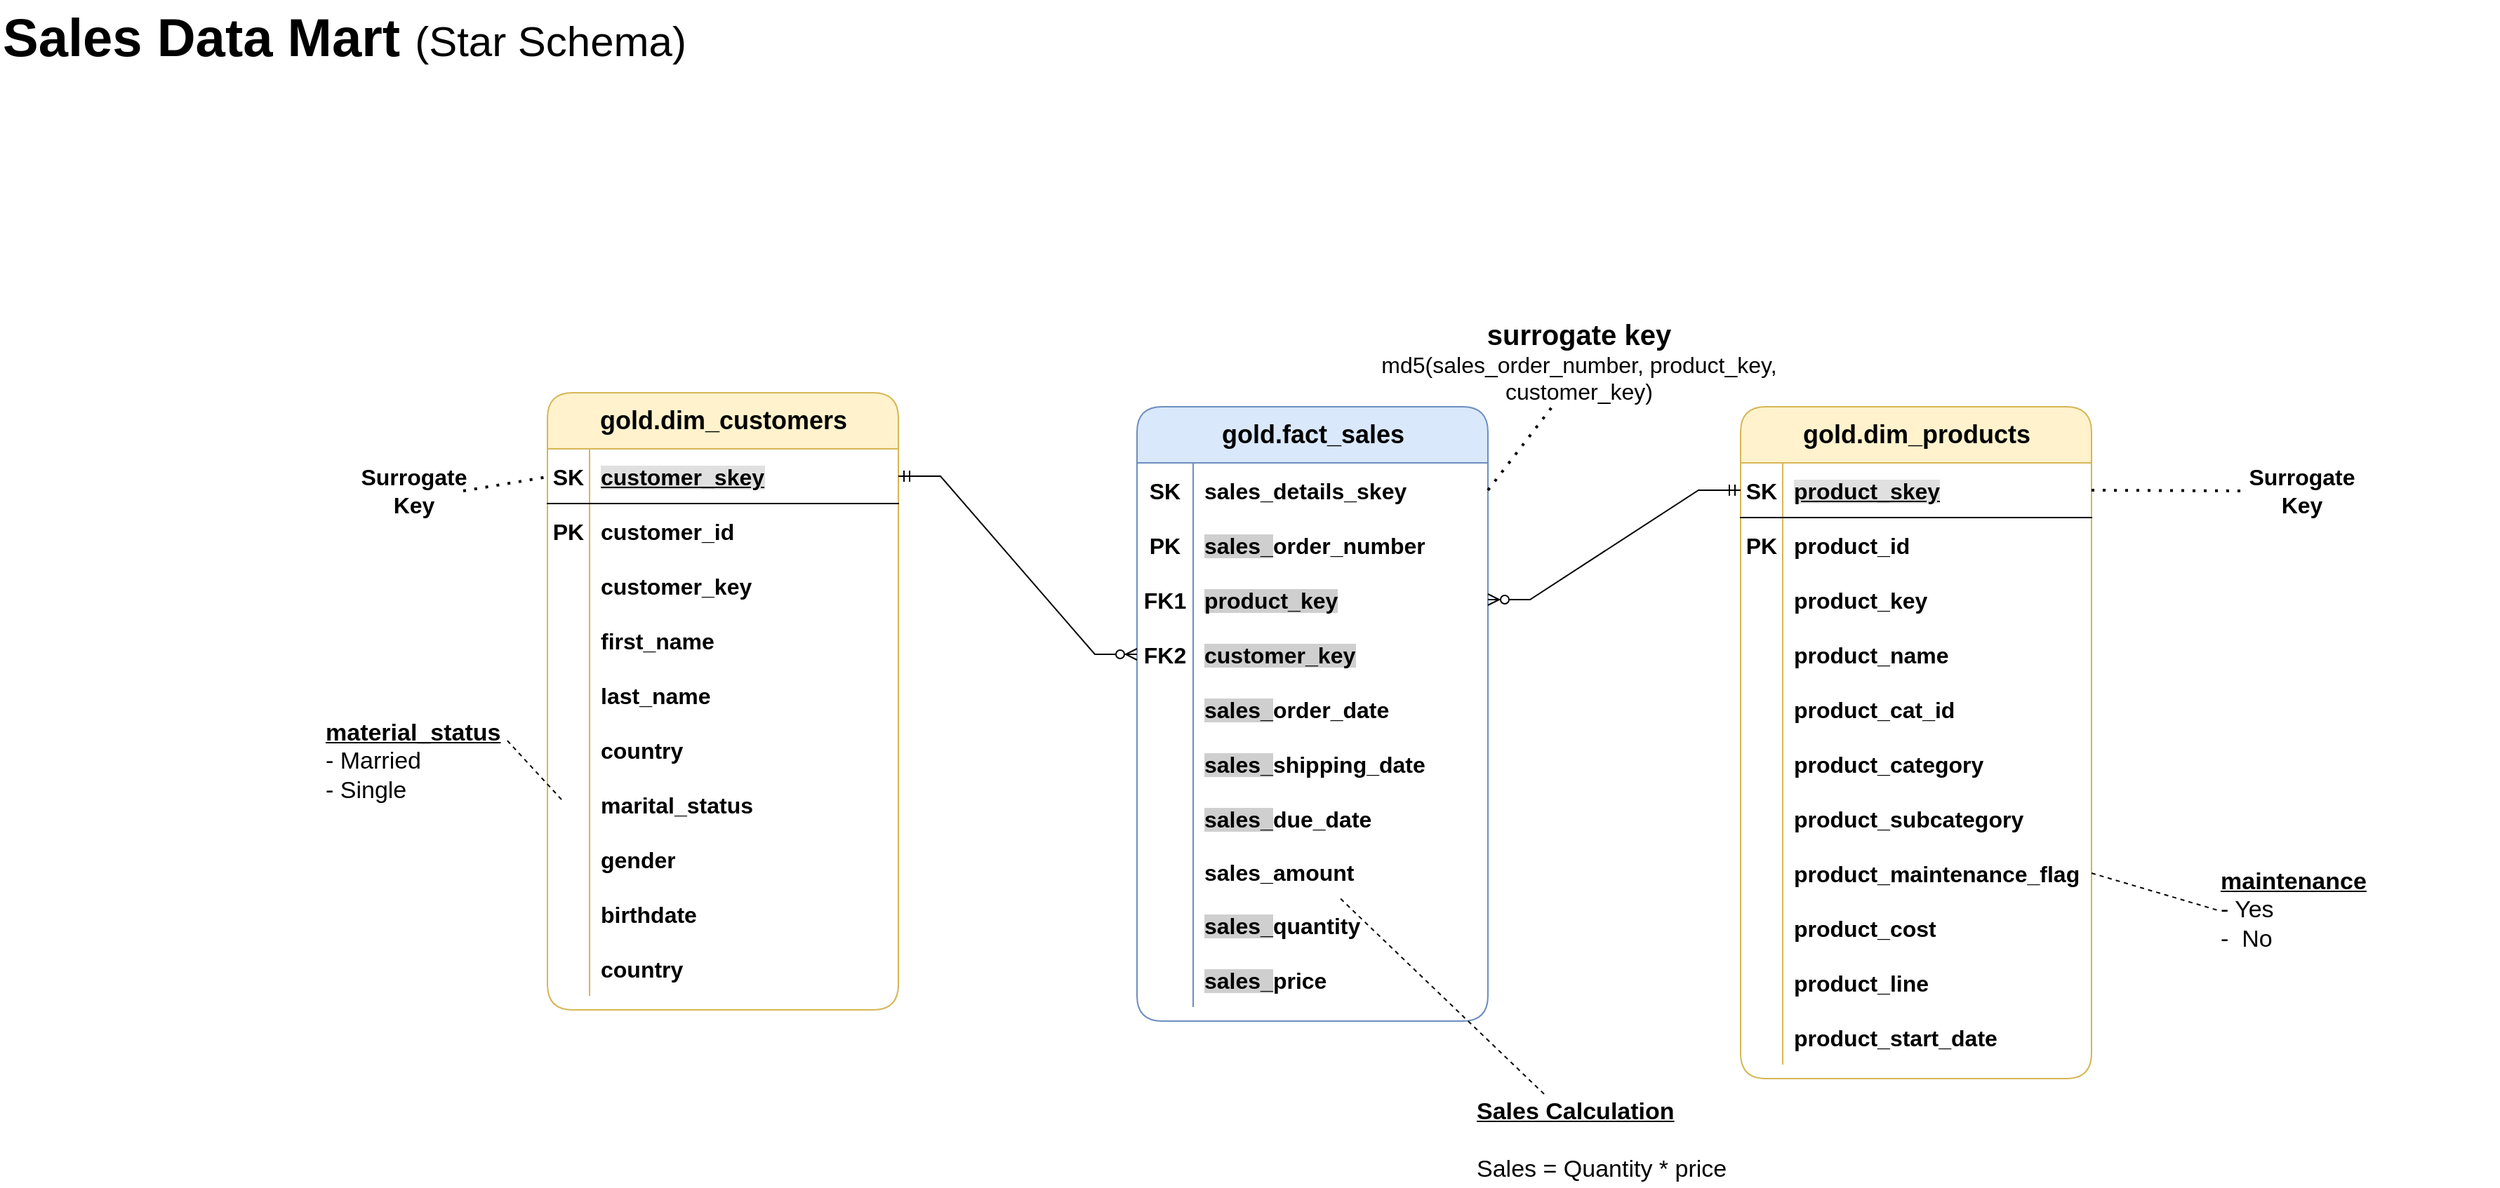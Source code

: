 <mxfile version="26.0.16">
  <diagram name="Sales Data Mart " id="hLIjLHAYCb3o381HsihC">
    <mxGraphModel dx="954" dy="1822" grid="1" gridSize="10" guides="1" tooltips="1" connect="1" arrows="1" fold="1" page="1" pageScale="1" pageWidth="1920" pageHeight="1200" math="0" shadow="0">
      <root>
        <mxCell id="3UP7FawPSVQ9M-GqKKiO-0" />
        <mxCell id="3UP7FawPSVQ9M-GqKKiO-1" parent="3UP7FawPSVQ9M-GqKKiO-0" />
        <mxCell id="3UP7FawPSVQ9M-GqKKiO-40" value="&lt;font style=&quot;&quot;&gt;&lt;b style=&quot;font-size: 38px;&quot;&gt;Sales Data Mart &lt;/b&gt;&lt;font style=&quot;font-size: 30px;&quot;&gt;(Star Schema)&lt;/font&gt;&lt;br style=&quot;font-size: 38px;&quot;&gt;&lt;/font&gt;" style="text;html=1;strokeColor=none;fillColor=none;align=left;verticalAlign=middle;whiteSpace=wrap;rounded=1;fontSize=38;fontFamily=Helvetica;" parent="3UP7FawPSVQ9M-GqKKiO-1" vertex="1">
          <mxGeometry x="40" y="-1170" width="610" height="54" as="geometry" />
        </mxCell>
        <mxCell id="R6O-aEDRoKmDsrgJR9yp-0" value="&lt;font style=&quot;font-size: 18px;&quot;&gt;gold.dim_customers&lt;/font&gt;" style="shape=table;startSize=40;container=1;collapsible=1;childLayout=tableLayout;fixedRows=1;rowLines=0;fontStyle=1;align=center;resizeLast=1;html=1;rounded=1;fillColor=#fff2cc;strokeColor=#d6b656;" parent="3UP7FawPSVQ9M-GqKKiO-1" vertex="1">
          <mxGeometry x="430" y="-890" width="250" height="440" as="geometry" />
        </mxCell>
        <mxCell id="R6O-aEDRoKmDsrgJR9yp-1" value="" style="shape=tableRow;horizontal=0;startSize=0;swimlaneHead=0;swimlaneBody=0;fillColor=none;collapsible=0;dropTarget=0;points=[[0,0.5],[1,0.5]];portConstraint=eastwest;top=0;left=0;right=0;bottom=1;rounded=1;fontStyle=1;fontSize=16;" parent="R6O-aEDRoKmDsrgJR9yp-0" vertex="1">
          <mxGeometry y="40" width="250" height="39" as="geometry" />
        </mxCell>
        <mxCell id="R6O-aEDRoKmDsrgJR9yp-2" value="SK" style="shape=partialRectangle;connectable=0;fillColor=none;top=0;left=0;bottom=0;right=0;fontStyle=1;overflow=hidden;whiteSpace=wrap;html=1;rounded=1;fontSize=16;" parent="R6O-aEDRoKmDsrgJR9yp-1" vertex="1">
          <mxGeometry width="30" height="39" as="geometry">
            <mxRectangle width="30" height="39" as="alternateBounds" />
          </mxGeometry>
        </mxCell>
        <mxCell id="R6O-aEDRoKmDsrgJR9yp-3" value="&lt;span style=&quot;background-color: rgb(224, 224, 224);&quot;&gt;customer_skey&lt;/span&gt;" style="shape=partialRectangle;connectable=0;fillColor=none;top=0;left=0;bottom=0;right=0;align=left;spacingLeft=6;fontStyle=5;overflow=hidden;whiteSpace=wrap;html=1;rounded=1;fontSize=16;" parent="R6O-aEDRoKmDsrgJR9yp-1" vertex="1">
          <mxGeometry x="30" width="220" height="39" as="geometry">
            <mxRectangle width="220" height="39" as="alternateBounds" />
          </mxGeometry>
        </mxCell>
        <mxCell id="R6O-aEDRoKmDsrgJR9yp-4" value="" style="shape=tableRow;horizontal=0;startSize=0;swimlaneHead=0;swimlaneBody=0;fillColor=none;collapsible=0;dropTarget=0;points=[[0,0.5],[1,0.5]];portConstraint=eastwest;top=0;left=0;right=0;bottom=0;rounded=1;fontStyle=1;fontSize=16;" parent="R6O-aEDRoKmDsrgJR9yp-0" vertex="1">
          <mxGeometry y="79" width="250" height="39" as="geometry" />
        </mxCell>
        <mxCell id="R6O-aEDRoKmDsrgJR9yp-5" value="PK" style="shape=partialRectangle;connectable=0;fillColor=none;top=0;left=0;bottom=0;right=0;editable=1;overflow=hidden;whiteSpace=wrap;html=1;rounded=1;fontStyle=1;fontSize=16;" parent="R6O-aEDRoKmDsrgJR9yp-4" vertex="1">
          <mxGeometry width="30" height="39" as="geometry">
            <mxRectangle width="30" height="39" as="alternateBounds" />
          </mxGeometry>
        </mxCell>
        <mxCell id="R6O-aEDRoKmDsrgJR9yp-6" value="customer_id" style="shape=partialRectangle;connectable=0;fillColor=none;top=0;left=0;bottom=0;right=0;align=left;spacingLeft=6;overflow=hidden;whiteSpace=wrap;html=1;rounded=1;fontStyle=1;fontSize=16;" parent="R6O-aEDRoKmDsrgJR9yp-4" vertex="1">
          <mxGeometry x="30" width="220" height="39" as="geometry">
            <mxRectangle width="220" height="39" as="alternateBounds" />
          </mxGeometry>
        </mxCell>
        <mxCell id="R6O-aEDRoKmDsrgJR9yp-7" value="" style="shape=tableRow;horizontal=0;startSize=0;swimlaneHead=0;swimlaneBody=0;fillColor=none;collapsible=0;dropTarget=0;points=[[0,0.5],[1,0.5]];portConstraint=eastwest;top=0;left=0;right=0;bottom=0;rounded=1;fontStyle=1;fontSize=16;" parent="R6O-aEDRoKmDsrgJR9yp-0" vertex="1">
          <mxGeometry y="118" width="250" height="39" as="geometry" />
        </mxCell>
        <mxCell id="R6O-aEDRoKmDsrgJR9yp-8" value="" style="shape=partialRectangle;connectable=0;fillColor=none;top=0;left=0;bottom=0;right=0;editable=1;overflow=hidden;whiteSpace=wrap;html=1;rounded=1;fontStyle=1;fontSize=16;" parent="R6O-aEDRoKmDsrgJR9yp-7" vertex="1">
          <mxGeometry width="30" height="39" as="geometry">
            <mxRectangle width="30" height="39" as="alternateBounds" />
          </mxGeometry>
        </mxCell>
        <mxCell id="R6O-aEDRoKmDsrgJR9yp-9" value="customer_key" style="shape=partialRectangle;connectable=0;fillColor=none;top=0;left=0;bottom=0;right=0;align=left;spacingLeft=6;overflow=hidden;whiteSpace=wrap;html=1;rounded=1;fontStyle=1;fontSize=16;" parent="R6O-aEDRoKmDsrgJR9yp-7" vertex="1">
          <mxGeometry x="30" width="220" height="39" as="geometry">
            <mxRectangle width="220" height="39" as="alternateBounds" />
          </mxGeometry>
        </mxCell>
        <mxCell id="R6O-aEDRoKmDsrgJR9yp-10" value="" style="shape=tableRow;horizontal=0;startSize=0;swimlaneHead=0;swimlaneBody=0;fillColor=none;collapsible=0;dropTarget=0;points=[[0,0.5],[1,0.5]];portConstraint=eastwest;top=0;left=0;right=0;bottom=0;rounded=1;fontStyle=1;fontSize=16;" parent="R6O-aEDRoKmDsrgJR9yp-0" vertex="1">
          <mxGeometry y="157" width="250" height="39" as="geometry" />
        </mxCell>
        <mxCell id="R6O-aEDRoKmDsrgJR9yp-11" value="" style="shape=partialRectangle;connectable=0;fillColor=none;top=0;left=0;bottom=0;right=0;editable=1;overflow=hidden;whiteSpace=wrap;html=1;rounded=1;fontStyle=1;fontSize=16;" parent="R6O-aEDRoKmDsrgJR9yp-10" vertex="1">
          <mxGeometry width="30" height="39" as="geometry">
            <mxRectangle width="30" height="39" as="alternateBounds" />
          </mxGeometry>
        </mxCell>
        <mxCell id="R6O-aEDRoKmDsrgJR9yp-12" value="first_name" style="shape=partialRectangle;connectable=0;fillColor=none;top=0;left=0;bottom=0;right=0;align=left;spacingLeft=6;overflow=hidden;whiteSpace=wrap;html=1;rounded=1;fontStyle=1;fontSize=16;" parent="R6O-aEDRoKmDsrgJR9yp-10" vertex="1">
          <mxGeometry x="30" width="220" height="39" as="geometry">
            <mxRectangle width="220" height="39" as="alternateBounds" />
          </mxGeometry>
        </mxCell>
        <mxCell id="R6O-aEDRoKmDsrgJR9yp-13" value="" style="shape=tableRow;horizontal=0;startSize=0;swimlaneHead=0;swimlaneBody=0;fillColor=none;collapsible=0;dropTarget=0;points=[[0,0.5],[1,0.5]];portConstraint=eastwest;top=0;left=0;right=0;bottom=0;rounded=1;fontStyle=1;fontSize=16;" parent="R6O-aEDRoKmDsrgJR9yp-0" vertex="1">
          <mxGeometry y="196" width="250" height="39" as="geometry" />
        </mxCell>
        <mxCell id="R6O-aEDRoKmDsrgJR9yp-14" value="" style="shape=partialRectangle;connectable=0;fillColor=none;top=0;left=0;bottom=0;right=0;editable=1;overflow=hidden;whiteSpace=wrap;html=1;rounded=1;fontStyle=1;fontSize=16;" parent="R6O-aEDRoKmDsrgJR9yp-13" vertex="1">
          <mxGeometry width="30" height="39" as="geometry">
            <mxRectangle width="30" height="39" as="alternateBounds" />
          </mxGeometry>
        </mxCell>
        <mxCell id="R6O-aEDRoKmDsrgJR9yp-15" value="last_name" style="shape=partialRectangle;connectable=0;fillColor=none;top=0;left=0;bottom=0;right=0;align=left;spacingLeft=6;overflow=hidden;whiteSpace=wrap;html=1;rounded=1;fontStyle=1;fontSize=16;" parent="R6O-aEDRoKmDsrgJR9yp-13" vertex="1">
          <mxGeometry x="30" width="220" height="39" as="geometry">
            <mxRectangle width="220" height="39" as="alternateBounds" />
          </mxGeometry>
        </mxCell>
        <mxCell id="R6O-aEDRoKmDsrgJR9yp-19" value="" style="shape=tableRow;horizontal=0;startSize=0;swimlaneHead=0;swimlaneBody=0;fillColor=none;collapsible=0;dropTarget=0;points=[[0,0.5],[1,0.5]];portConstraint=eastwest;top=0;left=0;right=0;bottom=0;rounded=1;fontStyle=1;fontSize=16;" parent="R6O-aEDRoKmDsrgJR9yp-0" vertex="1">
          <mxGeometry y="235" width="250" height="39" as="geometry" />
        </mxCell>
        <mxCell id="R6O-aEDRoKmDsrgJR9yp-20" value="" style="shape=partialRectangle;connectable=0;fillColor=none;top=0;left=0;bottom=0;right=0;editable=1;overflow=hidden;whiteSpace=wrap;html=1;rounded=1;fontStyle=1;fontSize=16;" parent="R6O-aEDRoKmDsrgJR9yp-19" vertex="1">
          <mxGeometry width="30" height="39" as="geometry">
            <mxRectangle width="30" height="39" as="alternateBounds" />
          </mxGeometry>
        </mxCell>
        <mxCell id="R6O-aEDRoKmDsrgJR9yp-21" value="country" style="shape=partialRectangle;connectable=0;fillColor=none;top=0;left=0;bottom=0;right=0;align=left;spacingLeft=6;overflow=hidden;whiteSpace=wrap;html=1;rounded=1;fontStyle=1;fontSize=16;" parent="R6O-aEDRoKmDsrgJR9yp-19" vertex="1">
          <mxGeometry x="30" width="220" height="39" as="geometry">
            <mxRectangle width="220" height="39" as="alternateBounds" />
          </mxGeometry>
        </mxCell>
        <mxCell id="R6O-aEDRoKmDsrgJR9yp-22" value="" style="shape=tableRow;horizontal=0;startSize=0;swimlaneHead=0;swimlaneBody=0;fillColor=none;collapsible=0;dropTarget=0;points=[[0,0.5],[1,0.5]];portConstraint=eastwest;top=0;left=0;right=0;bottom=0;rounded=1;fontStyle=1;fontSize=16;" parent="R6O-aEDRoKmDsrgJR9yp-0" vertex="1">
          <mxGeometry y="274" width="250" height="39" as="geometry" />
        </mxCell>
        <mxCell id="R6O-aEDRoKmDsrgJR9yp-23" value="" style="shape=partialRectangle;connectable=0;fillColor=none;top=0;left=0;bottom=0;right=0;editable=1;overflow=hidden;whiteSpace=wrap;html=1;rounded=1;fontStyle=1;fontSize=16;" parent="R6O-aEDRoKmDsrgJR9yp-22" vertex="1">
          <mxGeometry width="30" height="39" as="geometry">
            <mxRectangle width="30" height="39" as="alternateBounds" />
          </mxGeometry>
        </mxCell>
        <mxCell id="R6O-aEDRoKmDsrgJR9yp-24" value="marital_status" style="shape=partialRectangle;connectable=0;fillColor=none;top=0;left=0;bottom=0;right=0;align=left;spacingLeft=6;overflow=hidden;whiteSpace=wrap;html=1;rounded=1;fontStyle=1;fontSize=16;" parent="R6O-aEDRoKmDsrgJR9yp-22" vertex="1">
          <mxGeometry x="30" width="220" height="39" as="geometry">
            <mxRectangle width="220" height="39" as="alternateBounds" />
          </mxGeometry>
        </mxCell>
        <mxCell id="R6O-aEDRoKmDsrgJR9yp-25" value="" style="shape=tableRow;horizontal=0;startSize=0;swimlaneHead=0;swimlaneBody=0;fillColor=none;collapsible=0;dropTarget=0;points=[[0,0.5],[1,0.5]];portConstraint=eastwest;top=0;left=0;right=0;bottom=0;rounded=1;fontStyle=1;fontSize=16;" parent="R6O-aEDRoKmDsrgJR9yp-0" vertex="1">
          <mxGeometry y="313" width="250" height="39" as="geometry" />
        </mxCell>
        <mxCell id="R6O-aEDRoKmDsrgJR9yp-26" value="" style="shape=partialRectangle;connectable=0;fillColor=none;top=0;left=0;bottom=0;right=0;editable=1;overflow=hidden;whiteSpace=wrap;html=1;rounded=1;fontStyle=1;fontSize=16;" parent="R6O-aEDRoKmDsrgJR9yp-25" vertex="1">
          <mxGeometry width="30" height="39" as="geometry">
            <mxRectangle width="30" height="39" as="alternateBounds" />
          </mxGeometry>
        </mxCell>
        <mxCell id="R6O-aEDRoKmDsrgJR9yp-27" value="gender" style="shape=partialRectangle;connectable=0;fillColor=none;top=0;left=0;bottom=0;right=0;align=left;spacingLeft=6;overflow=hidden;whiteSpace=wrap;html=1;rounded=1;fontStyle=1;fontSize=16;" parent="R6O-aEDRoKmDsrgJR9yp-25" vertex="1">
          <mxGeometry x="30" width="220" height="39" as="geometry">
            <mxRectangle width="220" height="39" as="alternateBounds" />
          </mxGeometry>
        </mxCell>
        <mxCell id="R6O-aEDRoKmDsrgJR9yp-28" value="" style="shape=tableRow;horizontal=0;startSize=0;swimlaneHead=0;swimlaneBody=0;fillColor=none;collapsible=0;dropTarget=0;points=[[0,0.5],[1,0.5]];portConstraint=eastwest;top=0;left=0;right=0;bottom=0;rounded=1;fontStyle=1;fontSize=16;" parent="R6O-aEDRoKmDsrgJR9yp-0" vertex="1">
          <mxGeometry y="352" width="250" height="39" as="geometry" />
        </mxCell>
        <mxCell id="R6O-aEDRoKmDsrgJR9yp-29" value="" style="shape=partialRectangle;connectable=0;fillColor=none;top=0;left=0;bottom=0;right=0;editable=1;overflow=hidden;whiteSpace=wrap;html=1;rounded=1;fontStyle=1;fontSize=16;" parent="R6O-aEDRoKmDsrgJR9yp-28" vertex="1">
          <mxGeometry width="30" height="39" as="geometry">
            <mxRectangle width="30" height="39" as="alternateBounds" />
          </mxGeometry>
        </mxCell>
        <mxCell id="R6O-aEDRoKmDsrgJR9yp-30" value="birthdate" style="shape=partialRectangle;connectable=0;fillColor=none;top=0;left=0;bottom=0;right=0;align=left;spacingLeft=6;overflow=hidden;whiteSpace=wrap;html=1;rounded=1;fontStyle=1;fontSize=16;" parent="R6O-aEDRoKmDsrgJR9yp-28" vertex="1">
          <mxGeometry x="30" width="220" height="39" as="geometry">
            <mxRectangle width="220" height="39" as="alternateBounds" />
          </mxGeometry>
        </mxCell>
        <mxCell id="R6O-aEDRoKmDsrgJR9yp-59" value="" style="shape=tableRow;horizontal=0;startSize=0;swimlaneHead=0;swimlaneBody=0;fillColor=none;collapsible=0;dropTarget=0;points=[[0,0.5],[1,0.5]];portConstraint=eastwest;top=0;left=0;right=0;bottom=0;rounded=1;fontStyle=1;fontSize=16;" parent="R6O-aEDRoKmDsrgJR9yp-0" vertex="1">
          <mxGeometry y="391" width="250" height="39" as="geometry" />
        </mxCell>
        <mxCell id="R6O-aEDRoKmDsrgJR9yp-60" value="" style="shape=partialRectangle;connectable=0;fillColor=none;top=0;left=0;bottom=0;right=0;editable=1;overflow=hidden;whiteSpace=wrap;html=1;rounded=1;fontStyle=1;fontSize=16;" parent="R6O-aEDRoKmDsrgJR9yp-59" vertex="1">
          <mxGeometry width="30" height="39" as="geometry">
            <mxRectangle width="30" height="39" as="alternateBounds" />
          </mxGeometry>
        </mxCell>
        <mxCell id="R6O-aEDRoKmDsrgJR9yp-61" value="country" style="shape=partialRectangle;connectable=0;fillColor=none;top=0;left=0;bottom=0;right=0;align=left;spacingLeft=6;overflow=hidden;whiteSpace=wrap;html=1;rounded=1;fontStyle=1;fontSize=16;" parent="R6O-aEDRoKmDsrgJR9yp-59" vertex="1">
          <mxGeometry x="30" width="220" height="39" as="geometry">
            <mxRectangle width="220" height="39" as="alternateBounds" />
          </mxGeometry>
        </mxCell>
        <mxCell id="R6O-aEDRoKmDsrgJR9yp-31" value="&lt;font style=&quot;font-size: 18px;&quot;&gt;gold.dim_products&lt;/font&gt;" style="shape=table;startSize=40;container=1;collapsible=1;childLayout=tableLayout;fixedRows=1;rowLines=0;fontStyle=1;align=center;resizeLast=1;html=1;rounded=1;fillColor=#fff2cc;strokeColor=#d6b656;" parent="3UP7FawPSVQ9M-GqKKiO-1" vertex="1">
          <mxGeometry x="1280" y="-880" width="250" height="479" as="geometry" />
        </mxCell>
        <mxCell id="R6O-aEDRoKmDsrgJR9yp-32" value="" style="shape=tableRow;horizontal=0;startSize=0;swimlaneHead=0;swimlaneBody=0;fillColor=none;collapsible=0;dropTarget=0;points=[[0,0.5],[1,0.5]];portConstraint=eastwest;top=0;left=0;right=0;bottom=1;rounded=1;fontStyle=1;fontSize=16;" parent="R6O-aEDRoKmDsrgJR9yp-31" vertex="1">
          <mxGeometry y="40" width="250" height="39" as="geometry" />
        </mxCell>
        <mxCell id="R6O-aEDRoKmDsrgJR9yp-33" value="SK" style="shape=partialRectangle;connectable=0;fillColor=none;top=0;left=0;bottom=0;right=0;fontStyle=1;overflow=hidden;whiteSpace=wrap;html=1;rounded=1;fontSize=16;" parent="R6O-aEDRoKmDsrgJR9yp-32" vertex="1">
          <mxGeometry width="30" height="39" as="geometry">
            <mxRectangle width="30" height="39" as="alternateBounds" />
          </mxGeometry>
        </mxCell>
        <mxCell id="R6O-aEDRoKmDsrgJR9yp-34" value="&lt;span style=&quot;background-color: rgb(224, 224, 224);&quot;&gt;product_skey&lt;/span&gt;" style="shape=partialRectangle;connectable=0;fillColor=none;top=0;left=0;bottom=0;right=0;align=left;spacingLeft=6;fontStyle=5;overflow=hidden;whiteSpace=wrap;html=1;rounded=1;fontSize=16;" parent="R6O-aEDRoKmDsrgJR9yp-32" vertex="1">
          <mxGeometry x="30" width="220" height="39" as="geometry">
            <mxRectangle width="220" height="39" as="alternateBounds" />
          </mxGeometry>
        </mxCell>
        <mxCell id="R6O-aEDRoKmDsrgJR9yp-35" value="" style="shape=tableRow;horizontal=0;startSize=0;swimlaneHead=0;swimlaneBody=0;fillColor=none;collapsible=0;dropTarget=0;points=[[0,0.5],[1,0.5]];portConstraint=eastwest;top=0;left=0;right=0;bottom=0;rounded=1;fontStyle=1;fontSize=16;" parent="R6O-aEDRoKmDsrgJR9yp-31" vertex="1">
          <mxGeometry y="79" width="250" height="39" as="geometry" />
        </mxCell>
        <mxCell id="R6O-aEDRoKmDsrgJR9yp-36" value="PK" style="shape=partialRectangle;connectable=0;fillColor=none;top=0;left=0;bottom=0;right=0;editable=1;overflow=hidden;whiteSpace=wrap;html=1;rounded=1;fontStyle=1;fontSize=16;" parent="R6O-aEDRoKmDsrgJR9yp-35" vertex="1">
          <mxGeometry width="30" height="39" as="geometry">
            <mxRectangle width="30" height="39" as="alternateBounds" />
          </mxGeometry>
        </mxCell>
        <mxCell id="R6O-aEDRoKmDsrgJR9yp-37" value="product_id" style="shape=partialRectangle;connectable=0;fillColor=none;top=0;left=0;bottom=0;right=0;align=left;spacingLeft=6;overflow=hidden;whiteSpace=wrap;html=1;rounded=1;fontStyle=1;fontSize=16;" parent="R6O-aEDRoKmDsrgJR9yp-35" vertex="1">
          <mxGeometry x="30" width="220" height="39" as="geometry">
            <mxRectangle width="220" height="39" as="alternateBounds" />
          </mxGeometry>
        </mxCell>
        <mxCell id="R6O-aEDRoKmDsrgJR9yp-38" value="" style="shape=tableRow;horizontal=0;startSize=0;swimlaneHead=0;swimlaneBody=0;fillColor=none;collapsible=0;dropTarget=0;points=[[0,0.5],[1,0.5]];portConstraint=eastwest;top=0;left=0;right=0;bottom=0;rounded=1;fontStyle=1;fontSize=16;" parent="R6O-aEDRoKmDsrgJR9yp-31" vertex="1">
          <mxGeometry y="118" width="250" height="39" as="geometry" />
        </mxCell>
        <mxCell id="R6O-aEDRoKmDsrgJR9yp-39" value="" style="shape=partialRectangle;connectable=0;fillColor=none;top=0;left=0;bottom=0;right=0;editable=1;overflow=hidden;whiteSpace=wrap;html=1;rounded=1;fontStyle=1;fontSize=16;" parent="R6O-aEDRoKmDsrgJR9yp-38" vertex="1">
          <mxGeometry width="30" height="39" as="geometry">
            <mxRectangle width="30" height="39" as="alternateBounds" />
          </mxGeometry>
        </mxCell>
        <mxCell id="R6O-aEDRoKmDsrgJR9yp-40" value="product_key" style="shape=partialRectangle;connectable=0;fillColor=none;top=0;left=0;bottom=0;right=0;align=left;spacingLeft=6;overflow=hidden;whiteSpace=wrap;html=1;rounded=1;fontStyle=1;fontSize=16;" parent="R6O-aEDRoKmDsrgJR9yp-38" vertex="1">
          <mxGeometry x="30" width="220" height="39" as="geometry">
            <mxRectangle width="220" height="39" as="alternateBounds" />
          </mxGeometry>
        </mxCell>
        <mxCell id="R6O-aEDRoKmDsrgJR9yp-41" value="" style="shape=tableRow;horizontal=0;startSize=0;swimlaneHead=0;swimlaneBody=0;fillColor=none;collapsible=0;dropTarget=0;points=[[0,0.5],[1,0.5]];portConstraint=eastwest;top=0;left=0;right=0;bottom=0;rounded=1;fontStyle=1;fontSize=16;" parent="R6O-aEDRoKmDsrgJR9yp-31" vertex="1">
          <mxGeometry y="157" width="250" height="39" as="geometry" />
        </mxCell>
        <mxCell id="R6O-aEDRoKmDsrgJR9yp-42" value="" style="shape=partialRectangle;connectable=0;fillColor=none;top=0;left=0;bottom=0;right=0;editable=1;overflow=hidden;whiteSpace=wrap;html=1;rounded=1;fontStyle=1;fontSize=16;" parent="R6O-aEDRoKmDsrgJR9yp-41" vertex="1">
          <mxGeometry width="30" height="39" as="geometry">
            <mxRectangle width="30" height="39" as="alternateBounds" />
          </mxGeometry>
        </mxCell>
        <mxCell id="R6O-aEDRoKmDsrgJR9yp-43" value="product_name" style="shape=partialRectangle;connectable=0;fillColor=none;top=0;left=0;bottom=0;right=0;align=left;spacingLeft=6;overflow=hidden;whiteSpace=wrap;html=1;rounded=1;fontStyle=1;fontSize=16;" parent="R6O-aEDRoKmDsrgJR9yp-41" vertex="1">
          <mxGeometry x="30" width="220" height="39" as="geometry">
            <mxRectangle width="220" height="39" as="alternateBounds" />
          </mxGeometry>
        </mxCell>
        <mxCell id="R6O-aEDRoKmDsrgJR9yp-62" value="" style="shape=tableRow;horizontal=0;startSize=0;swimlaneHead=0;swimlaneBody=0;fillColor=none;collapsible=0;dropTarget=0;points=[[0,0.5],[1,0.5]];portConstraint=eastwest;top=0;left=0;right=0;bottom=0;rounded=1;fontStyle=1;fontSize=16;" parent="R6O-aEDRoKmDsrgJR9yp-31" vertex="1">
          <mxGeometry y="196" width="250" height="39" as="geometry" />
        </mxCell>
        <mxCell id="R6O-aEDRoKmDsrgJR9yp-63" value="" style="shape=partialRectangle;connectable=0;fillColor=none;top=0;left=0;bottom=0;right=0;editable=1;overflow=hidden;whiteSpace=wrap;html=1;rounded=1;fontStyle=1;fontSize=16;" parent="R6O-aEDRoKmDsrgJR9yp-62" vertex="1">
          <mxGeometry width="30" height="39" as="geometry">
            <mxRectangle width="30" height="39" as="alternateBounds" />
          </mxGeometry>
        </mxCell>
        <mxCell id="R6O-aEDRoKmDsrgJR9yp-64" value="product_cat_id" style="shape=partialRectangle;connectable=0;fillColor=none;top=0;left=0;bottom=0;right=0;align=left;spacingLeft=6;overflow=hidden;whiteSpace=wrap;html=1;rounded=1;fontStyle=1;fontSize=16;" parent="R6O-aEDRoKmDsrgJR9yp-62" vertex="1">
          <mxGeometry x="30" width="220" height="39" as="geometry">
            <mxRectangle width="220" height="39" as="alternateBounds" />
          </mxGeometry>
        </mxCell>
        <mxCell id="R6O-aEDRoKmDsrgJR9yp-44" value="" style="shape=tableRow;horizontal=0;startSize=0;swimlaneHead=0;swimlaneBody=0;fillColor=none;collapsible=0;dropTarget=0;points=[[0,0.5],[1,0.5]];portConstraint=eastwest;top=0;left=0;right=0;bottom=0;rounded=1;fontStyle=1;fontSize=16;" parent="R6O-aEDRoKmDsrgJR9yp-31" vertex="1">
          <mxGeometry y="235" width="250" height="39" as="geometry" />
        </mxCell>
        <mxCell id="R6O-aEDRoKmDsrgJR9yp-45" value="" style="shape=partialRectangle;connectable=0;fillColor=none;top=0;left=0;bottom=0;right=0;editable=1;overflow=hidden;whiteSpace=wrap;html=1;rounded=1;fontStyle=1;fontSize=16;" parent="R6O-aEDRoKmDsrgJR9yp-44" vertex="1">
          <mxGeometry width="30" height="39" as="geometry">
            <mxRectangle width="30" height="39" as="alternateBounds" />
          </mxGeometry>
        </mxCell>
        <mxCell id="R6O-aEDRoKmDsrgJR9yp-46" value="product_category" style="shape=partialRectangle;connectable=0;fillColor=none;top=0;left=0;bottom=0;right=0;align=left;spacingLeft=6;overflow=hidden;whiteSpace=wrap;html=1;rounded=1;fontStyle=1;fontSize=16;" parent="R6O-aEDRoKmDsrgJR9yp-44" vertex="1">
          <mxGeometry x="30" width="220" height="39" as="geometry">
            <mxRectangle width="220" height="39" as="alternateBounds" />
          </mxGeometry>
        </mxCell>
        <mxCell id="R6O-aEDRoKmDsrgJR9yp-47" value="" style="shape=tableRow;horizontal=0;startSize=0;swimlaneHead=0;swimlaneBody=0;fillColor=none;collapsible=0;dropTarget=0;points=[[0,0.5],[1,0.5]];portConstraint=eastwest;top=0;left=0;right=0;bottom=0;rounded=1;fontStyle=1;fontSize=16;" parent="R6O-aEDRoKmDsrgJR9yp-31" vertex="1">
          <mxGeometry y="274" width="250" height="39" as="geometry" />
        </mxCell>
        <mxCell id="R6O-aEDRoKmDsrgJR9yp-48" value="" style="shape=partialRectangle;connectable=0;fillColor=none;top=0;left=0;bottom=0;right=0;editable=1;overflow=hidden;whiteSpace=wrap;html=1;rounded=1;fontStyle=1;fontSize=16;" parent="R6O-aEDRoKmDsrgJR9yp-47" vertex="1">
          <mxGeometry width="30" height="39" as="geometry">
            <mxRectangle width="30" height="39" as="alternateBounds" />
          </mxGeometry>
        </mxCell>
        <mxCell id="R6O-aEDRoKmDsrgJR9yp-49" value="product_subcategory" style="shape=partialRectangle;connectable=0;fillColor=none;top=0;left=0;bottom=0;right=0;align=left;spacingLeft=6;overflow=hidden;whiteSpace=wrap;html=1;rounded=1;fontStyle=1;fontSize=16;" parent="R6O-aEDRoKmDsrgJR9yp-47" vertex="1">
          <mxGeometry x="30" width="220" height="39" as="geometry">
            <mxRectangle width="220" height="39" as="alternateBounds" />
          </mxGeometry>
        </mxCell>
        <mxCell id="R6O-aEDRoKmDsrgJR9yp-50" value="" style="shape=tableRow;horizontal=0;startSize=0;swimlaneHead=0;swimlaneBody=0;fillColor=none;collapsible=0;dropTarget=0;points=[[0,0.5],[1,0.5]];portConstraint=eastwest;top=0;left=0;right=0;bottom=0;rounded=1;fontStyle=1;fontSize=16;" parent="R6O-aEDRoKmDsrgJR9yp-31" vertex="1">
          <mxGeometry y="313" width="250" height="39" as="geometry" />
        </mxCell>
        <mxCell id="R6O-aEDRoKmDsrgJR9yp-51" value="" style="shape=partialRectangle;connectable=0;fillColor=none;top=0;left=0;bottom=0;right=0;editable=1;overflow=hidden;whiteSpace=wrap;html=1;rounded=1;fontStyle=1;fontSize=16;" parent="R6O-aEDRoKmDsrgJR9yp-50" vertex="1">
          <mxGeometry width="30" height="39" as="geometry">
            <mxRectangle width="30" height="39" as="alternateBounds" />
          </mxGeometry>
        </mxCell>
        <mxCell id="R6O-aEDRoKmDsrgJR9yp-52" value="product_maintenance_flag" style="shape=partialRectangle;connectable=0;fillColor=none;top=0;left=0;bottom=0;right=0;align=left;spacingLeft=6;overflow=hidden;whiteSpace=wrap;html=1;rounded=1;fontStyle=1;fontSize=16;" parent="R6O-aEDRoKmDsrgJR9yp-50" vertex="1">
          <mxGeometry x="30" width="220" height="39" as="geometry">
            <mxRectangle width="220" height="39" as="alternateBounds" />
          </mxGeometry>
        </mxCell>
        <mxCell id="R6O-aEDRoKmDsrgJR9yp-53" value="" style="shape=tableRow;horizontal=0;startSize=0;swimlaneHead=0;swimlaneBody=0;fillColor=none;collapsible=0;dropTarget=0;points=[[0,0.5],[1,0.5]];portConstraint=eastwest;top=0;left=0;right=0;bottom=0;rounded=1;fontStyle=1;fontSize=16;" parent="R6O-aEDRoKmDsrgJR9yp-31" vertex="1">
          <mxGeometry y="352" width="250" height="39" as="geometry" />
        </mxCell>
        <mxCell id="R6O-aEDRoKmDsrgJR9yp-54" value="" style="shape=partialRectangle;connectable=0;fillColor=none;top=0;left=0;bottom=0;right=0;editable=1;overflow=hidden;whiteSpace=wrap;html=1;rounded=1;fontStyle=1;fontSize=16;" parent="R6O-aEDRoKmDsrgJR9yp-53" vertex="1">
          <mxGeometry width="30" height="39" as="geometry">
            <mxRectangle width="30" height="39" as="alternateBounds" />
          </mxGeometry>
        </mxCell>
        <mxCell id="R6O-aEDRoKmDsrgJR9yp-55" value="product_cost" style="shape=partialRectangle;connectable=0;fillColor=none;top=0;left=0;bottom=0;right=0;align=left;spacingLeft=6;overflow=hidden;whiteSpace=wrap;html=1;rounded=1;fontStyle=1;fontSize=16;" parent="R6O-aEDRoKmDsrgJR9yp-53" vertex="1">
          <mxGeometry x="30" width="220" height="39" as="geometry">
            <mxRectangle width="220" height="39" as="alternateBounds" />
          </mxGeometry>
        </mxCell>
        <mxCell id="R6O-aEDRoKmDsrgJR9yp-56" value="" style="shape=tableRow;horizontal=0;startSize=0;swimlaneHead=0;swimlaneBody=0;fillColor=none;collapsible=0;dropTarget=0;points=[[0,0.5],[1,0.5]];portConstraint=eastwest;top=0;left=0;right=0;bottom=0;rounded=1;fontStyle=1;fontSize=16;" parent="R6O-aEDRoKmDsrgJR9yp-31" vertex="1">
          <mxGeometry y="391" width="250" height="39" as="geometry" />
        </mxCell>
        <mxCell id="R6O-aEDRoKmDsrgJR9yp-57" value="" style="shape=partialRectangle;connectable=0;fillColor=none;top=0;left=0;bottom=0;right=0;editable=1;overflow=hidden;whiteSpace=wrap;html=1;rounded=1;fontStyle=1;fontSize=16;" parent="R6O-aEDRoKmDsrgJR9yp-56" vertex="1">
          <mxGeometry width="30" height="39" as="geometry">
            <mxRectangle width="30" height="39" as="alternateBounds" />
          </mxGeometry>
        </mxCell>
        <mxCell id="R6O-aEDRoKmDsrgJR9yp-58" value="product_line" style="shape=partialRectangle;connectable=0;fillColor=none;top=0;left=0;bottom=0;right=0;align=left;spacingLeft=6;overflow=hidden;whiteSpace=wrap;html=1;rounded=1;fontStyle=1;fontSize=16;" parent="R6O-aEDRoKmDsrgJR9yp-56" vertex="1">
          <mxGeometry x="30" width="220" height="39" as="geometry">
            <mxRectangle width="220" height="39" as="alternateBounds" />
          </mxGeometry>
        </mxCell>
        <mxCell id="R6O-aEDRoKmDsrgJR9yp-65" value="" style="shape=tableRow;horizontal=0;startSize=0;swimlaneHead=0;swimlaneBody=0;fillColor=none;collapsible=0;dropTarget=0;points=[[0,0.5],[1,0.5]];portConstraint=eastwest;top=0;left=0;right=0;bottom=0;rounded=1;fontStyle=1;fontSize=16;" parent="R6O-aEDRoKmDsrgJR9yp-31" vertex="1">
          <mxGeometry y="430" width="250" height="39" as="geometry" />
        </mxCell>
        <mxCell id="R6O-aEDRoKmDsrgJR9yp-66" value="" style="shape=partialRectangle;connectable=0;fillColor=none;top=0;left=0;bottom=0;right=0;editable=1;overflow=hidden;whiteSpace=wrap;html=1;rounded=1;fontStyle=1;fontSize=16;" parent="R6O-aEDRoKmDsrgJR9yp-65" vertex="1">
          <mxGeometry width="30" height="39" as="geometry">
            <mxRectangle width="30" height="39" as="alternateBounds" />
          </mxGeometry>
        </mxCell>
        <mxCell id="R6O-aEDRoKmDsrgJR9yp-67" value="product_start_date" style="shape=partialRectangle;connectable=0;fillColor=none;top=0;left=0;bottom=0;right=0;align=left;spacingLeft=6;overflow=hidden;whiteSpace=wrap;html=1;rounded=1;fontStyle=1;fontSize=16;" parent="R6O-aEDRoKmDsrgJR9yp-65" vertex="1">
          <mxGeometry x="30" width="220" height="39" as="geometry">
            <mxRectangle width="220" height="39" as="alternateBounds" />
          </mxGeometry>
        </mxCell>
        <mxCell id="R6O-aEDRoKmDsrgJR9yp-68" value="&lt;font style=&quot;font-size: 18px;&quot;&gt;gold.fact_sales&lt;/font&gt;" style="shape=table;startSize=40;container=1;collapsible=1;childLayout=tableLayout;fixedRows=1;rowLines=0;fontStyle=1;align=center;resizeLast=1;html=1;rounded=1;fillColor=#dae8fc;strokeColor=#6c8ebf;" parent="3UP7FawPSVQ9M-GqKKiO-1" vertex="1">
          <mxGeometry x="850" y="-880" width="250" height="438" as="geometry" />
        </mxCell>
        <mxCell id="h-0a-XfneI4ZGEZIWpGf-7" style="shape=tableRow;horizontal=0;startSize=0;swimlaneHead=0;swimlaneBody=0;fillColor=none;collapsible=0;dropTarget=0;points=[[0,0.5],[1,0.5]];portConstraint=eastwest;top=0;left=0;right=0;bottom=0;rounded=1;fontStyle=1;fontSize=16;" vertex="1" parent="R6O-aEDRoKmDsrgJR9yp-68">
          <mxGeometry y="40" width="250" height="39" as="geometry" />
        </mxCell>
        <mxCell id="h-0a-XfneI4ZGEZIWpGf-8" value="SK" style="shape=partialRectangle;connectable=0;fillColor=none;top=0;left=0;bottom=0;right=0;editable=1;overflow=hidden;whiteSpace=wrap;html=1;rounded=1;fontStyle=1;fontSize=16;" vertex="1" parent="h-0a-XfneI4ZGEZIWpGf-7">
          <mxGeometry width="40" height="39" as="geometry">
            <mxRectangle width="40" height="39" as="alternateBounds" />
          </mxGeometry>
        </mxCell>
        <mxCell id="h-0a-XfneI4ZGEZIWpGf-9" value="sales_details_skey" style="shape=partialRectangle;connectable=0;fillColor=none;top=0;left=0;bottom=0;right=0;align=left;spacingLeft=6;overflow=hidden;whiteSpace=wrap;html=1;rounded=1;fontStyle=1;fontSize=16;" vertex="1" parent="h-0a-XfneI4ZGEZIWpGf-7">
          <mxGeometry x="40" width="210" height="39" as="geometry">
            <mxRectangle width="210" height="39" as="alternateBounds" />
          </mxGeometry>
        </mxCell>
        <mxCell id="R6O-aEDRoKmDsrgJR9yp-72" value="" style="shape=tableRow;horizontal=0;startSize=0;swimlaneHead=0;swimlaneBody=0;fillColor=none;collapsible=0;dropTarget=0;points=[[0,0.5],[1,0.5]];portConstraint=eastwest;top=0;left=0;right=0;bottom=0;rounded=1;fontStyle=1;fontSize=16;" parent="R6O-aEDRoKmDsrgJR9yp-68" vertex="1">
          <mxGeometry y="79" width="250" height="39" as="geometry" />
        </mxCell>
        <mxCell id="R6O-aEDRoKmDsrgJR9yp-73" value="PK" style="shape=partialRectangle;connectable=0;fillColor=none;top=0;left=0;bottom=0;right=0;editable=1;overflow=hidden;whiteSpace=wrap;html=1;rounded=1;fontStyle=1;fontSize=16;" parent="R6O-aEDRoKmDsrgJR9yp-72" vertex="1">
          <mxGeometry width="40" height="39" as="geometry">
            <mxRectangle width="40" height="39" as="alternateBounds" />
          </mxGeometry>
        </mxCell>
        <mxCell id="R6O-aEDRoKmDsrgJR9yp-74" value="&lt;span style=&quot;background-color: rgb(207, 207, 207);&quot;&gt;sales_&lt;/span&gt;order_number" style="shape=partialRectangle;connectable=0;fillColor=none;top=0;left=0;bottom=0;right=0;align=left;spacingLeft=6;overflow=hidden;whiteSpace=wrap;html=1;rounded=1;fontStyle=1;fontSize=16;" parent="R6O-aEDRoKmDsrgJR9yp-72" vertex="1">
          <mxGeometry x="40" width="210" height="39" as="geometry">
            <mxRectangle width="210" height="39" as="alternateBounds" />
          </mxGeometry>
        </mxCell>
        <mxCell id="R6O-aEDRoKmDsrgJR9yp-75" value="" style="shape=tableRow;horizontal=0;startSize=0;swimlaneHead=0;swimlaneBody=0;fillColor=none;collapsible=0;dropTarget=0;points=[[0,0.5],[1,0.5]];portConstraint=eastwest;top=0;left=0;right=0;bottom=0;rounded=1;fontStyle=1;fontSize=16;" parent="R6O-aEDRoKmDsrgJR9yp-68" vertex="1">
          <mxGeometry y="118" width="250" height="39" as="geometry" />
        </mxCell>
        <mxCell id="R6O-aEDRoKmDsrgJR9yp-76" value="FK1" style="shape=partialRectangle;connectable=0;fillColor=none;top=0;left=0;bottom=0;right=0;editable=1;overflow=hidden;whiteSpace=wrap;html=1;rounded=1;fontStyle=1;fontSize=16;" parent="R6O-aEDRoKmDsrgJR9yp-75" vertex="1">
          <mxGeometry width="40" height="39" as="geometry">
            <mxRectangle width="40" height="39" as="alternateBounds" />
          </mxGeometry>
        </mxCell>
        <mxCell id="R6O-aEDRoKmDsrgJR9yp-77" value="&lt;span style=&quot;background-color: rgb(207, 207, 207);&quot;&gt;product_key&lt;/span&gt;" style="shape=partialRectangle;connectable=0;fillColor=none;top=0;left=0;bottom=0;right=0;align=left;spacingLeft=6;overflow=hidden;whiteSpace=wrap;html=1;rounded=1;fontStyle=1;fontSize=16;" parent="R6O-aEDRoKmDsrgJR9yp-75" vertex="1">
          <mxGeometry x="40" width="210" height="39" as="geometry">
            <mxRectangle width="210" height="39" as="alternateBounds" />
          </mxGeometry>
        </mxCell>
        <mxCell id="R6O-aEDRoKmDsrgJR9yp-78" value="" style="shape=tableRow;horizontal=0;startSize=0;swimlaneHead=0;swimlaneBody=0;fillColor=none;collapsible=0;dropTarget=0;points=[[0,0.5],[1,0.5]];portConstraint=eastwest;top=0;left=0;right=0;bottom=0;rounded=1;fontStyle=1;fontSize=16;" parent="R6O-aEDRoKmDsrgJR9yp-68" vertex="1">
          <mxGeometry y="157" width="250" height="39" as="geometry" />
        </mxCell>
        <mxCell id="R6O-aEDRoKmDsrgJR9yp-79" value="FK2" style="shape=partialRectangle;connectable=0;fillColor=none;top=0;left=0;bottom=0;right=0;editable=1;overflow=hidden;whiteSpace=wrap;html=1;rounded=1;fontStyle=1;fontSize=16;" parent="R6O-aEDRoKmDsrgJR9yp-78" vertex="1">
          <mxGeometry width="40" height="39" as="geometry">
            <mxRectangle width="40" height="39" as="alternateBounds" />
          </mxGeometry>
        </mxCell>
        <mxCell id="R6O-aEDRoKmDsrgJR9yp-80" value="&lt;span style=&quot;background-color: rgb(207, 207, 207);&quot;&gt;customer_key&lt;/span&gt;" style="shape=partialRectangle;connectable=0;fillColor=none;top=0;left=0;bottom=0;right=0;align=left;spacingLeft=6;overflow=hidden;whiteSpace=wrap;html=1;rounded=1;fontStyle=1;fontSize=16;" parent="R6O-aEDRoKmDsrgJR9yp-78" vertex="1">
          <mxGeometry x="40" width="210" height="39" as="geometry">
            <mxRectangle width="210" height="39" as="alternateBounds" />
          </mxGeometry>
        </mxCell>
        <mxCell id="R6O-aEDRoKmDsrgJR9yp-81" value="" style="shape=tableRow;horizontal=0;startSize=0;swimlaneHead=0;swimlaneBody=0;fillColor=none;collapsible=0;dropTarget=0;points=[[0,0.5],[1,0.5]];portConstraint=eastwest;top=0;left=0;right=0;bottom=0;rounded=1;fontStyle=1;fontSize=16;" parent="R6O-aEDRoKmDsrgJR9yp-68" vertex="1">
          <mxGeometry y="196" width="250" height="39" as="geometry" />
        </mxCell>
        <mxCell id="R6O-aEDRoKmDsrgJR9yp-82" value="" style="shape=partialRectangle;connectable=0;fillColor=none;top=0;left=0;bottom=0;right=0;editable=1;overflow=hidden;whiteSpace=wrap;html=1;rounded=1;fontStyle=1;fontSize=16;" parent="R6O-aEDRoKmDsrgJR9yp-81" vertex="1">
          <mxGeometry width="40" height="39" as="geometry">
            <mxRectangle width="40" height="39" as="alternateBounds" />
          </mxGeometry>
        </mxCell>
        <mxCell id="R6O-aEDRoKmDsrgJR9yp-83" value="&lt;span style=&quot;background-color: rgb(207, 207, 207);&quot;&gt;sales_&lt;/span&gt;order_date" style="shape=partialRectangle;connectable=0;fillColor=none;top=0;left=0;bottom=0;right=0;align=left;spacingLeft=6;overflow=hidden;whiteSpace=wrap;html=1;rounded=1;fontStyle=1;fontSize=16;" parent="R6O-aEDRoKmDsrgJR9yp-81" vertex="1">
          <mxGeometry x="40" width="210" height="39" as="geometry">
            <mxRectangle width="210" height="39" as="alternateBounds" />
          </mxGeometry>
        </mxCell>
        <mxCell id="R6O-aEDRoKmDsrgJR9yp-84" value="" style="shape=tableRow;horizontal=0;startSize=0;swimlaneHead=0;swimlaneBody=0;fillColor=none;collapsible=0;dropTarget=0;points=[[0,0.5],[1,0.5]];portConstraint=eastwest;top=0;left=0;right=0;bottom=0;rounded=1;fontStyle=1;fontSize=16;" parent="R6O-aEDRoKmDsrgJR9yp-68" vertex="1">
          <mxGeometry y="235" width="250" height="39" as="geometry" />
        </mxCell>
        <mxCell id="R6O-aEDRoKmDsrgJR9yp-85" value="" style="shape=partialRectangle;connectable=0;fillColor=none;top=0;left=0;bottom=0;right=0;editable=1;overflow=hidden;whiteSpace=wrap;html=1;rounded=1;fontStyle=1;fontSize=16;" parent="R6O-aEDRoKmDsrgJR9yp-84" vertex="1">
          <mxGeometry width="40" height="39" as="geometry">
            <mxRectangle width="40" height="39" as="alternateBounds" />
          </mxGeometry>
        </mxCell>
        <mxCell id="R6O-aEDRoKmDsrgJR9yp-86" value="&lt;span style=&quot;background-color: rgb(207, 207, 207);&quot;&gt;sales_&lt;/span&gt;shipping_date" style="shape=partialRectangle;connectable=0;fillColor=none;top=0;left=0;bottom=0;right=0;align=left;spacingLeft=6;overflow=hidden;whiteSpace=wrap;html=1;rounded=1;fontStyle=1;fontSize=16;" parent="R6O-aEDRoKmDsrgJR9yp-84" vertex="1">
          <mxGeometry x="40" width="210" height="39" as="geometry">
            <mxRectangle width="210" height="39" as="alternateBounds" />
          </mxGeometry>
        </mxCell>
        <mxCell id="R6O-aEDRoKmDsrgJR9yp-87" value="" style="shape=tableRow;horizontal=0;startSize=0;swimlaneHead=0;swimlaneBody=0;fillColor=none;collapsible=0;dropTarget=0;points=[[0,0.5],[1,0.5]];portConstraint=eastwest;top=0;left=0;right=0;bottom=0;rounded=1;fontStyle=1;fontSize=16;" parent="R6O-aEDRoKmDsrgJR9yp-68" vertex="1">
          <mxGeometry y="274" width="250" height="39" as="geometry" />
        </mxCell>
        <mxCell id="R6O-aEDRoKmDsrgJR9yp-88" value="" style="shape=partialRectangle;connectable=0;fillColor=none;top=0;left=0;bottom=0;right=0;editable=1;overflow=hidden;whiteSpace=wrap;html=1;rounded=1;fontStyle=1;fontSize=16;" parent="R6O-aEDRoKmDsrgJR9yp-87" vertex="1">
          <mxGeometry width="40" height="39" as="geometry">
            <mxRectangle width="40" height="39" as="alternateBounds" />
          </mxGeometry>
        </mxCell>
        <mxCell id="R6O-aEDRoKmDsrgJR9yp-89" value="&lt;span style=&quot;background-color: rgb(207, 207, 207);&quot;&gt;sales_&lt;/span&gt;due_date" style="shape=partialRectangle;connectable=0;fillColor=none;top=0;left=0;bottom=0;right=0;align=left;spacingLeft=6;overflow=hidden;whiteSpace=wrap;html=1;rounded=1;fontStyle=1;fontSize=16;" parent="R6O-aEDRoKmDsrgJR9yp-87" vertex="1">
          <mxGeometry x="40" width="210" height="39" as="geometry">
            <mxRectangle width="210" height="39" as="alternateBounds" />
          </mxGeometry>
        </mxCell>
        <mxCell id="R6O-aEDRoKmDsrgJR9yp-90" value="" style="shape=tableRow;horizontal=0;startSize=0;swimlaneHead=0;swimlaneBody=0;fillColor=none;collapsible=0;dropTarget=0;points=[[0,0.5],[1,0.5]];portConstraint=eastwest;top=0;left=0;right=0;bottom=0;rounded=1;fontStyle=1;fontSize=16;" parent="R6O-aEDRoKmDsrgJR9yp-68" vertex="1">
          <mxGeometry y="313" width="250" height="37" as="geometry" />
        </mxCell>
        <mxCell id="R6O-aEDRoKmDsrgJR9yp-91" value="" style="shape=partialRectangle;connectable=0;fillColor=none;top=0;left=0;bottom=0;right=0;editable=1;overflow=hidden;whiteSpace=wrap;html=1;rounded=1;fontStyle=1;fontSize=16;" parent="R6O-aEDRoKmDsrgJR9yp-90" vertex="1">
          <mxGeometry width="40" height="37" as="geometry">
            <mxRectangle width="40" height="37" as="alternateBounds" />
          </mxGeometry>
        </mxCell>
        <mxCell id="R6O-aEDRoKmDsrgJR9yp-92" value="sales_amount" style="shape=partialRectangle;connectable=0;fillColor=none;top=0;left=0;bottom=0;right=0;align=left;spacingLeft=6;overflow=hidden;whiteSpace=wrap;html=1;rounded=1;fontStyle=1;fontSize=16;" parent="R6O-aEDRoKmDsrgJR9yp-90" vertex="1">
          <mxGeometry x="40" width="210" height="37" as="geometry">
            <mxRectangle width="210" height="37" as="alternateBounds" />
          </mxGeometry>
        </mxCell>
        <mxCell id="R6O-aEDRoKmDsrgJR9yp-93" value="" style="shape=tableRow;horizontal=0;startSize=0;swimlaneHead=0;swimlaneBody=0;fillColor=none;collapsible=0;dropTarget=0;points=[[0,0.5],[1,0.5]];portConstraint=eastwest;top=0;left=0;right=0;bottom=0;rounded=1;fontStyle=1;fontSize=16;" parent="R6O-aEDRoKmDsrgJR9yp-68" vertex="1">
          <mxGeometry y="350" width="250" height="39" as="geometry" />
        </mxCell>
        <mxCell id="R6O-aEDRoKmDsrgJR9yp-94" value="" style="shape=partialRectangle;connectable=0;fillColor=none;top=0;left=0;bottom=0;right=0;editable=1;overflow=hidden;whiteSpace=wrap;html=1;rounded=1;fontStyle=1;fontSize=16;" parent="R6O-aEDRoKmDsrgJR9yp-93" vertex="1">
          <mxGeometry width="40" height="39" as="geometry">
            <mxRectangle width="40" height="39" as="alternateBounds" />
          </mxGeometry>
        </mxCell>
        <mxCell id="R6O-aEDRoKmDsrgJR9yp-95" value="&lt;span style=&quot;background-color: rgb(207, 207, 207);&quot;&gt;sales_&lt;/span&gt;quantity" style="shape=partialRectangle;connectable=0;fillColor=none;top=0;left=0;bottom=0;right=0;align=left;spacingLeft=6;overflow=hidden;whiteSpace=wrap;html=1;rounded=1;fontStyle=1;fontSize=16;" parent="R6O-aEDRoKmDsrgJR9yp-93" vertex="1">
          <mxGeometry x="40" width="210" height="39" as="geometry">
            <mxRectangle width="210" height="39" as="alternateBounds" />
          </mxGeometry>
        </mxCell>
        <mxCell id="R6O-aEDRoKmDsrgJR9yp-96" value="" style="shape=tableRow;horizontal=0;startSize=0;swimlaneHead=0;swimlaneBody=0;fillColor=none;collapsible=0;dropTarget=0;points=[[0,0.5],[1,0.5]];portConstraint=eastwest;top=0;left=0;right=0;bottom=0;rounded=1;fontStyle=1;fontSize=16;" parent="R6O-aEDRoKmDsrgJR9yp-68" vertex="1">
          <mxGeometry y="389" width="250" height="39" as="geometry" />
        </mxCell>
        <mxCell id="R6O-aEDRoKmDsrgJR9yp-97" value="" style="shape=partialRectangle;connectable=0;fillColor=none;top=0;left=0;bottom=0;right=0;editable=1;overflow=hidden;whiteSpace=wrap;html=1;rounded=1;fontStyle=1;fontSize=16;" parent="R6O-aEDRoKmDsrgJR9yp-96" vertex="1">
          <mxGeometry width="40" height="39" as="geometry">
            <mxRectangle width="40" height="39" as="alternateBounds" />
          </mxGeometry>
        </mxCell>
        <mxCell id="R6O-aEDRoKmDsrgJR9yp-98" value="&lt;span style=&quot;background-color: rgb(207, 207, 207);&quot;&gt;sales_&lt;/span&gt;price" style="shape=partialRectangle;connectable=0;fillColor=none;top=0;left=0;bottom=0;right=0;align=left;spacingLeft=6;overflow=hidden;whiteSpace=wrap;html=1;rounded=1;fontStyle=1;fontSize=16;" parent="R6O-aEDRoKmDsrgJR9yp-96" vertex="1">
          <mxGeometry x="40" width="210" height="39" as="geometry">
            <mxRectangle width="210" height="39" as="alternateBounds" />
          </mxGeometry>
        </mxCell>
        <mxCell id="csrDLbsbW8Z240NMMo87-0" value="" style="edgeStyle=entityRelationEdgeStyle;fontSize=12;html=1;endArrow=ERzeroToMany;startArrow=ERmandOne;rounded=0;exitX=1;exitY=0.5;exitDx=0;exitDy=0;entryX=0;entryY=0.5;entryDx=0;entryDy=0;" parent="3UP7FawPSVQ9M-GqKKiO-1" source="R6O-aEDRoKmDsrgJR9yp-1" target="R6O-aEDRoKmDsrgJR9yp-78" edge="1">
          <mxGeometry width="100" height="100" relative="1" as="geometry">
            <mxPoint x="720" y="-750" as="sourcePoint" />
            <mxPoint x="820" y="-850" as="targetPoint" />
          </mxGeometry>
        </mxCell>
        <mxCell id="csrDLbsbW8Z240NMMo87-3" value="" style="edgeStyle=entityRelationEdgeStyle;fontSize=12;html=1;endArrow=ERzeroToMany;startArrow=ERmandOne;rounded=0;entryX=1;entryY=0.5;entryDx=0;entryDy=0;exitX=0;exitY=0.5;exitDx=0;exitDy=0;" parent="3UP7FawPSVQ9M-GqKKiO-1" source="R6O-aEDRoKmDsrgJR9yp-32" target="R6O-aEDRoKmDsrgJR9yp-75" edge="1">
          <mxGeometry width="100" height="100" relative="1" as="geometry">
            <mxPoint x="1150" y="-690" as="sourcePoint" />
            <mxPoint x="1250" y="-790" as="targetPoint" />
          </mxGeometry>
        </mxCell>
        <mxCell id="393JwQB-S0fpes_FfvBV-1" value="" style="endArrow=none;dashed=1;html=1;strokeWidth=1;rounded=0;exitX=0.25;exitY=0;exitDx=0;exitDy=0;" parent="3UP7FawPSVQ9M-GqKKiO-1" source="cKpWiF2jTVXp_otE-Gma-1" target="R6O-aEDRoKmDsrgJR9yp-90" edge="1">
          <mxGeometry width="50" height="50" relative="1" as="geometry">
            <mxPoint x="910" y="-400" as="sourcePoint" />
            <mxPoint x="1100" y="-548" as="targetPoint" />
          </mxGeometry>
        </mxCell>
        <mxCell id="yb9rAjuN-9mop6ua0U28-0" value="&lt;u&gt;&lt;b style=&quot;font-size: 17px;&quot;&gt;material_status&lt;/b&gt;&lt;br style=&quot;font-size: 17px;&quot;&gt;&lt;/u&gt;&lt;div style=&quot;font-size: 17px;&quot;&gt;&lt;span style=&quot;background-color: initial; font-size: 17px;&quot;&gt;- Married&lt;/span&gt;&lt;/div&gt;&lt;span style=&quot;background-color: initial; font-size: 17px;&quot;&gt;&lt;div style=&quot;font-size: 17px;&quot;&gt;&lt;span style=&quot;background-color: initial; font-size: 17px;&quot;&gt;- Single&lt;/span&gt;&lt;/div&gt;&lt;/span&gt;" style="text;html=1;strokeColor=none;fillColor=none;align=left;verticalAlign=middle;whiteSpace=wrap;rounded=0;fontSize=17;" parent="3UP7FawPSVQ9M-GqKKiO-1" vertex="1">
          <mxGeometry x="270" y="-660" width="130" height="66" as="geometry" />
        </mxCell>
        <mxCell id="cKpWiF2jTVXp_otE-Gma-0" value="&lt;u&gt;&lt;b style=&quot;font-size: 17px;&quot;&gt;maintenance&lt;/b&gt;&lt;br style=&quot;font-size: 17px;&quot;&gt;&lt;/u&gt;&lt;div style=&quot;font-size: 17px;&quot;&gt;&lt;span style=&quot;background-color: initial; font-size: 17px;&quot;&gt;- Yes&lt;/span&gt;&lt;/div&gt;&lt;span style=&quot;background-color: initial; font-size: 17px;&quot;&gt;&lt;div style=&quot;font-size: 17px;&quot;&gt;&lt;span style=&quot;background-color: initial; font-size: 17px;&quot;&gt;-&amp;nbsp; No&lt;/span&gt;&lt;/div&gt;&lt;/span&gt;" style="text;html=1;strokeColor=none;fillColor=none;align=left;verticalAlign=middle;whiteSpace=wrap;rounded=0;fontSize=17;" parent="3UP7FawPSVQ9M-GqKKiO-1" vertex="1">
          <mxGeometry x="1620" y="-554" width="200" height="66" as="geometry" />
        </mxCell>
        <mxCell id="cKpWiF2jTVXp_otE-Gma-1" value="&lt;u&gt;&lt;b style=&quot;font-size: 17px;&quot;&gt;Sales Calculation&lt;br&gt;&lt;/b&gt;&lt;br style=&quot;font-size: 17px;&quot;&gt;&lt;/u&gt;&lt;div style=&quot;font-size: 17px;&quot;&gt;Sales = Quantity * price&lt;br&gt;&lt;/div&gt;" style="text;html=1;strokeColor=none;fillColor=none;align=left;verticalAlign=middle;whiteSpace=wrap;rounded=0;fontSize=17;" parent="3UP7FawPSVQ9M-GqKKiO-1" vertex="1">
          <mxGeometry x="1090" y="-390" width="200" height="66" as="geometry" />
        </mxCell>
        <mxCell id="cKpWiF2jTVXp_otE-Gma-2" value="" style="endArrow=none;dashed=1;html=1;strokeWidth=1;rounded=0;exitX=1;exitY=0.5;exitDx=0;exitDy=0;entryX=0;entryY=0.5;entryDx=0;entryDy=0;" parent="3UP7FawPSVQ9M-GqKKiO-1" source="R6O-aEDRoKmDsrgJR9yp-50" target="cKpWiF2jTVXp_otE-Gma-0" edge="1">
          <mxGeometry width="50" height="50" relative="1" as="geometry">
            <mxPoint x="1070" y="-420" as="sourcePoint" />
            <mxPoint x="996" y="-557" as="targetPoint" />
          </mxGeometry>
        </mxCell>
        <mxCell id="cKpWiF2jTVXp_otE-Gma-3" value="" style="endArrow=none;dashed=1;html=1;strokeWidth=1;rounded=0;entryX=1;entryY=0.25;entryDx=0;entryDy=0;" parent="3UP7FawPSVQ9M-GqKKiO-1" target="yb9rAjuN-9mop6ua0U28-0" edge="1">
          <mxGeometry width="50" height="50" relative="1" as="geometry">
            <mxPoint x="440" y="-600" as="sourcePoint" />
            <mxPoint x="410" y="-684" as="targetPoint" />
          </mxGeometry>
        </mxCell>
        <mxCell id="h-0a-XfneI4ZGEZIWpGf-1" value="" style="endArrow=none;dashed=1;html=1;dashPattern=1 3;strokeWidth=2;rounded=0;" edge="1" parent="3UP7FawPSVQ9M-GqKKiO-1">
          <mxGeometry width="50" height="50" relative="1" as="geometry">
            <mxPoint x="370" y="-820" as="sourcePoint" />
            <mxPoint x="430" y="-830" as="targetPoint" />
          </mxGeometry>
        </mxCell>
        <mxCell id="h-0a-XfneI4ZGEZIWpGf-2" value="&lt;font style=&quot;font-size: 16px;&quot;&gt;&lt;b&gt;Surrogate Key&lt;/b&gt;&lt;/font&gt;" style="text;html=1;align=center;verticalAlign=middle;whiteSpace=wrap;rounded=0;" vertex="1" parent="3UP7FawPSVQ9M-GqKKiO-1">
          <mxGeometry x="280" y="-830" width="110" height="20" as="geometry" />
        </mxCell>
        <mxCell id="h-0a-XfneI4ZGEZIWpGf-4" value="&lt;font style=&quot;font-size: 16px;&quot;&gt;&lt;b&gt;Surrogate Key&lt;/b&gt;&lt;/font&gt;" style="text;html=1;align=center;verticalAlign=middle;whiteSpace=wrap;rounded=0;" vertex="1" parent="3UP7FawPSVQ9M-GqKKiO-1">
          <mxGeometry x="1630" y="-830" width="100" height="20" as="geometry" />
        </mxCell>
        <mxCell id="h-0a-XfneI4ZGEZIWpGf-5" value="" style="endArrow=none;dashed=1;html=1;dashPattern=1 3;strokeWidth=2;rounded=0;exitX=1;exitY=0.5;exitDx=0;exitDy=0;" edge="1" parent="3UP7FawPSVQ9M-GqKKiO-1" source="R6O-aEDRoKmDsrgJR9yp-32">
          <mxGeometry width="50" height="50" relative="1" as="geometry">
            <mxPoint x="1590" y="-770" as="sourcePoint" />
            <mxPoint x="1640" y="-820" as="targetPoint" />
          </mxGeometry>
        </mxCell>
        <mxCell id="h-0a-XfneI4ZGEZIWpGf-10" value="" style="endArrow=none;dashed=1;html=1;dashPattern=1 3;strokeWidth=2;rounded=0;exitX=1;exitY=0.5;exitDx=0;exitDy=0;" edge="1" parent="3UP7FawPSVQ9M-GqKKiO-1" source="h-0a-XfneI4ZGEZIWpGf-7" target="h-0a-XfneI4ZGEZIWpGf-11">
          <mxGeometry width="50" height="50" relative="1" as="geometry">
            <mxPoint x="1110" y="-820" as="sourcePoint" />
            <mxPoint x="1150" y="-860" as="targetPoint" />
          </mxGeometry>
        </mxCell>
        <mxCell id="h-0a-XfneI4ZGEZIWpGf-11" value="&lt;font style=&quot;font-size: 20px;&quot;&gt;&lt;b&gt;surrogate key&lt;/b&gt;&lt;/font&gt;&lt;div&gt;&lt;font style=&quot;font-size: 16px;&quot;&gt;md5(sales_order_number, product_key, customer_key)&lt;/font&gt;&lt;/div&gt;&lt;div&gt;&lt;br&gt;&lt;/div&gt;" style="text;html=1;align=center;verticalAlign=middle;whiteSpace=wrap;rounded=0;" vertex="1" parent="3UP7FawPSVQ9M-GqKKiO-1">
          <mxGeometry x="1020" y="-930" width="290" height="50" as="geometry" />
        </mxCell>
      </root>
    </mxGraphModel>
  </diagram>
</mxfile>
